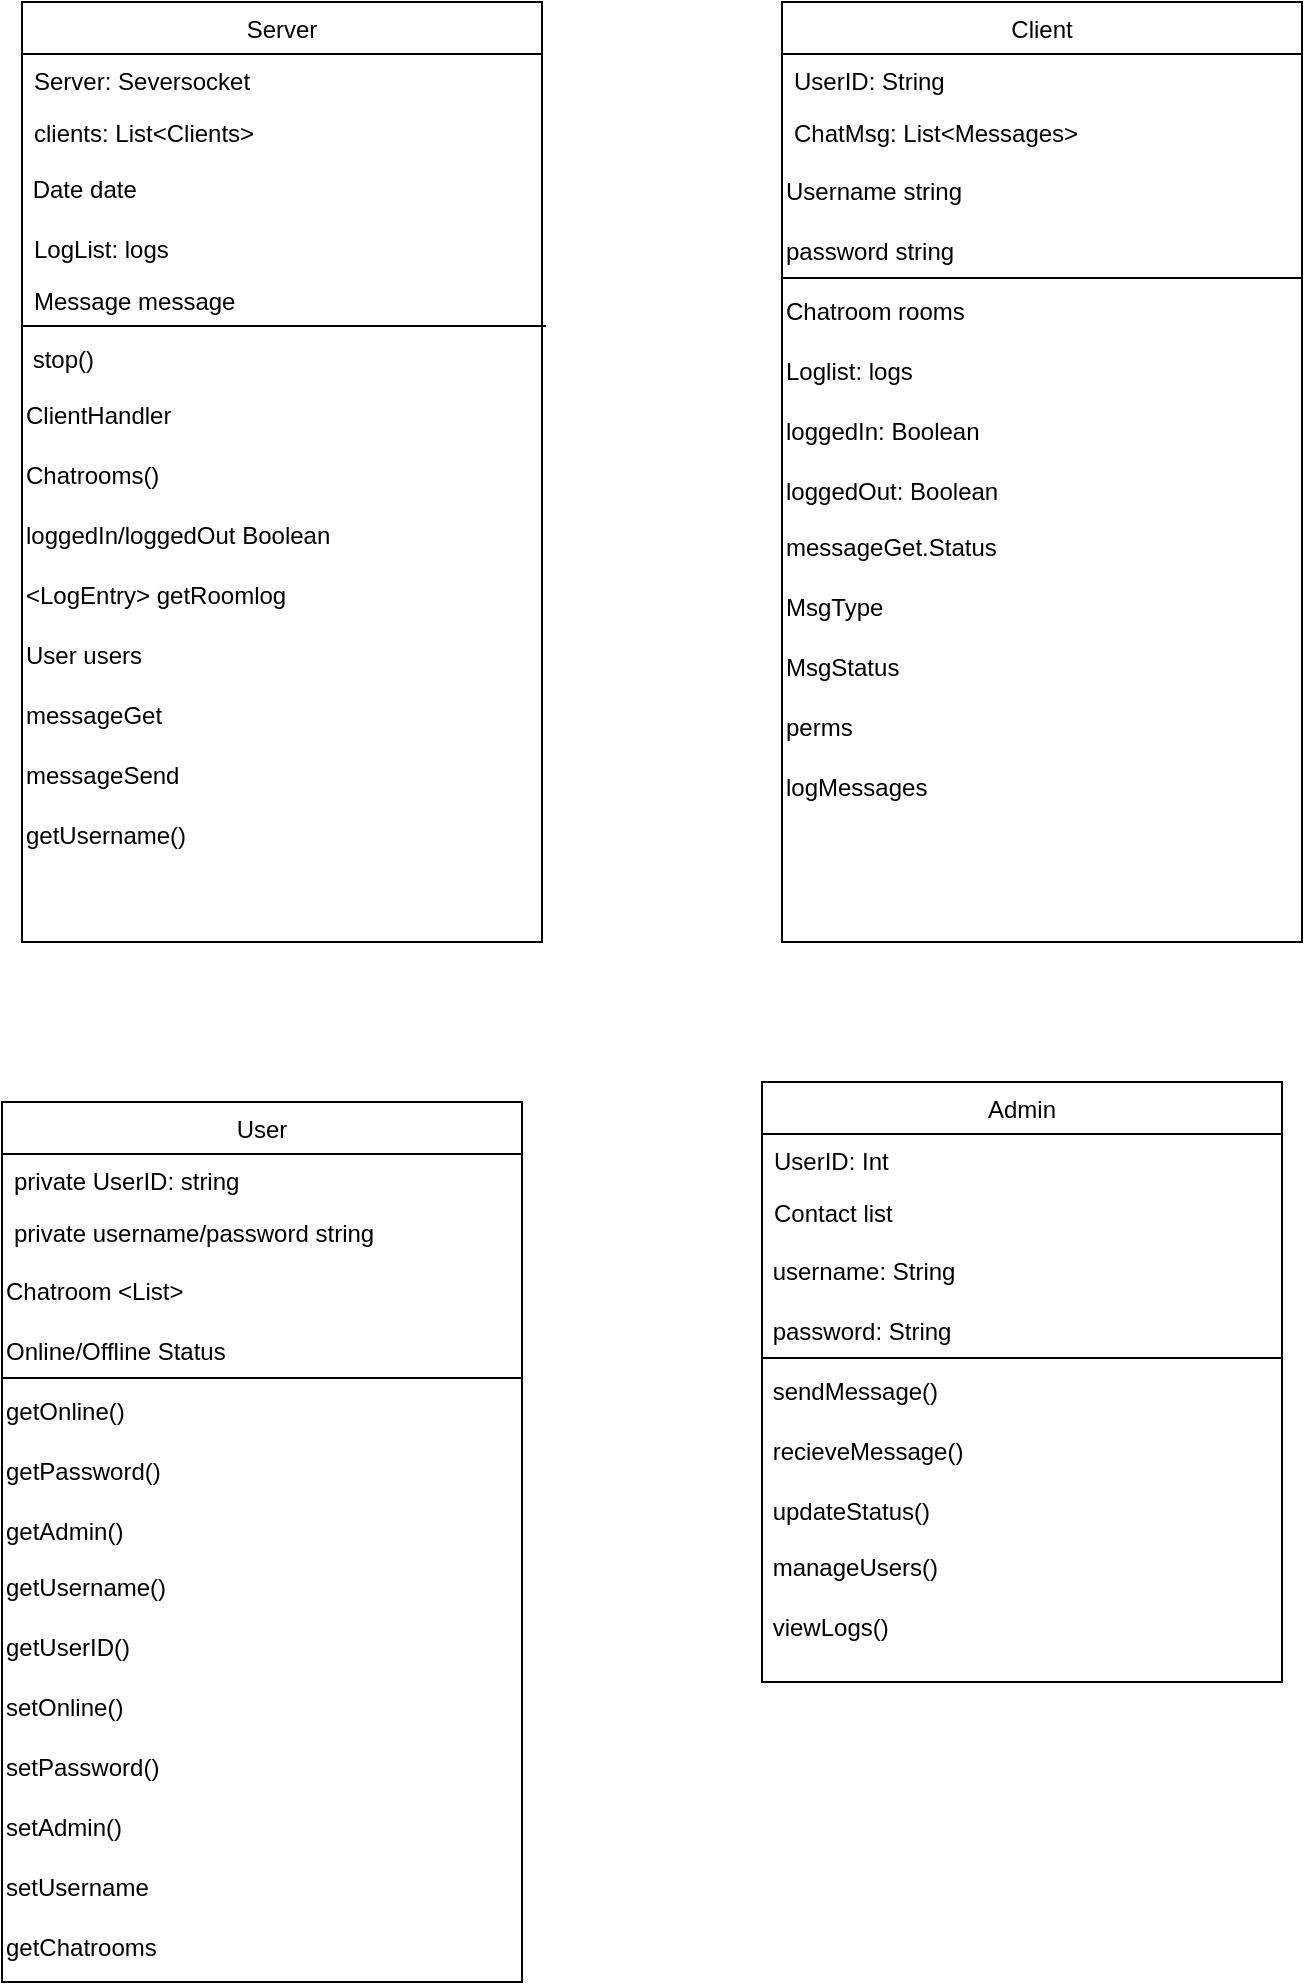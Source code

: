 <mxfile version="24.3.1" type="github" pages="2">
  <diagram name="Page-1" id="eI5MJ9ph18L939sqV30D">
    <mxGraphModel dx="1290" dy="569" grid="1" gridSize="10" guides="1" tooltips="1" connect="1" arrows="1" fold="1" page="1" pageScale="1" pageWidth="827" pageHeight="1169" math="0" shadow="0">
      <root>
        <mxCell id="WIyWlLk6GJQsqaUBKTNV-0" />
        <mxCell id="WIyWlLk6GJQsqaUBKTNV-1" parent="WIyWlLk6GJQsqaUBKTNV-0" />
        <mxCell id="5IkHLqueFjQLgWotuJ4o-40" value="Client" style="swimlane;fontStyle=0;align=center;verticalAlign=top;childLayout=stackLayout;horizontal=1;startSize=26;horizontalStack=0;resizeParent=1;resizeLast=0;collapsible=1;marginBottom=0;rounded=0;shadow=0;strokeWidth=1;" parent="WIyWlLk6GJQsqaUBKTNV-1" vertex="1">
          <mxGeometry x="490" y="20" width="260" height="470" as="geometry">
            <mxRectangle x="480" y="190" width="160" height="26" as="alternateBounds" />
          </mxGeometry>
        </mxCell>
        <mxCell id="5IkHLqueFjQLgWotuJ4o-41" value="UserID: String" style="text;align=left;verticalAlign=top;spacingLeft=4;spacingRight=4;overflow=hidden;rotatable=0;points=[[0,0.5],[1,0.5]];portConstraint=eastwest;" parent="5IkHLqueFjQLgWotuJ4o-40" vertex="1">
          <mxGeometry y="26" width="260" height="26" as="geometry" />
        </mxCell>
        <mxCell id="5IkHLqueFjQLgWotuJ4o-42" value="ChatMsg: List&lt;Messages&gt; " style="text;align=left;verticalAlign=top;spacingLeft=4;spacingRight=4;overflow=hidden;rotatable=0;points=[[0,0.5],[1,0.5]];portConstraint=eastwest;rounded=0;shadow=0;html=0;" parent="5IkHLqueFjQLgWotuJ4o-40" vertex="1">
          <mxGeometry y="52" width="260" height="26" as="geometry" />
        </mxCell>
        <mxCell id="JRU_-GttZzj6qFbwlXtj-8" value="" style="endArrow=none;html=1;rounded=0;fontSize=12;startSize=8;endSize=8;entryX=1;entryY=0;entryDx=0;entryDy=0;" parent="5IkHLqueFjQLgWotuJ4o-40" target="JRU_-GttZzj6qFbwlXtj-0" edge="1">
          <mxGeometry width="50" height="50" relative="1" as="geometry">
            <mxPoint y="138" as="sourcePoint" />
            <mxPoint x="50" y="88" as="targetPoint" />
          </mxGeometry>
        </mxCell>
        <mxCell id="JRU_-GttZzj6qFbwlXtj-5" value="&lt;span style=&quot;font-size: 12px;&quot;&gt;Username string&lt;/span&gt;" style="text;html=1;align=left;verticalAlign=middle;whiteSpace=wrap;rounded=0;fontSize=16;" parent="5IkHLqueFjQLgWotuJ4o-40" vertex="1">
          <mxGeometry y="78" width="260" height="30" as="geometry" />
        </mxCell>
        <mxCell id="JRU_-GttZzj6qFbwlXtj-6" value="&lt;span style=&quot;font-size: 12px;&quot;&gt;password string&lt;/span&gt;" style="text;html=1;align=left;verticalAlign=middle;whiteSpace=wrap;rounded=0;fontSize=16;" parent="5IkHLqueFjQLgWotuJ4o-40" vertex="1">
          <mxGeometry y="108" width="260" height="30" as="geometry" />
        </mxCell>
        <mxCell id="JRU_-GttZzj6qFbwlXtj-0" value="&lt;span style=&quot;font-size: 12px;&quot;&gt;Chatroom rooms&lt;/span&gt;" style="text;html=1;align=left;verticalAlign=middle;whiteSpace=wrap;rounded=0;fontSize=16;" parent="5IkHLqueFjQLgWotuJ4o-40" vertex="1">
          <mxGeometry y="138" width="260" height="30" as="geometry" />
        </mxCell>
        <mxCell id="JRU_-GttZzj6qFbwlXtj-1" value="&lt;span style=&quot;font-size: 12px;&quot;&gt;Loglist: logs&lt;/span&gt;" style="text;html=1;align=left;verticalAlign=middle;whiteSpace=wrap;rounded=0;fontSize=16;" parent="5IkHLqueFjQLgWotuJ4o-40" vertex="1">
          <mxGeometry y="168" width="260" height="30" as="geometry" />
        </mxCell>
        <mxCell id="JRU_-GttZzj6qFbwlXtj-2" value="&lt;span style=&quot;font-size: 12px;&quot;&gt;loggedIn: Boolean&lt;/span&gt;" style="text;html=1;align=left;verticalAlign=middle;whiteSpace=wrap;rounded=0;fontSize=16;" parent="5IkHLqueFjQLgWotuJ4o-40" vertex="1">
          <mxGeometry y="198" width="260" height="30" as="geometry" />
        </mxCell>
        <mxCell id="JRU_-GttZzj6qFbwlXtj-11" value="&lt;span style=&quot;font-size: 12px;&quot;&gt;loggedOut: Boolean&lt;/span&gt;" style="text;html=1;align=left;verticalAlign=middle;whiteSpace=wrap;rounded=0;fontSize=16;" parent="5IkHLqueFjQLgWotuJ4o-40" vertex="1">
          <mxGeometry y="228" width="260" height="30" as="geometry" />
        </mxCell>
        <mxCell id="DMiKWM2iWxdaegkydrnz-1" value="messageGet.Status" style="text;html=1;align=left;verticalAlign=middle;whiteSpace=wrap;rounded=0;" parent="5IkHLqueFjQLgWotuJ4o-40" vertex="1">
          <mxGeometry y="258" width="260" height="30" as="geometry" />
        </mxCell>
        <mxCell id="eQqPCBkNnUNlGR5oBCC0-11" value="MsgType" style="text;html=1;align=left;verticalAlign=middle;whiteSpace=wrap;rounded=0;" parent="5IkHLqueFjQLgWotuJ4o-40" vertex="1">
          <mxGeometry y="288" width="260" height="30" as="geometry" />
        </mxCell>
        <mxCell id="eQqPCBkNnUNlGR5oBCC0-12" value="MsgStatus" style="text;html=1;align=left;verticalAlign=middle;whiteSpace=wrap;rounded=0;" parent="5IkHLqueFjQLgWotuJ4o-40" vertex="1">
          <mxGeometry y="318" width="260" height="30" as="geometry" />
        </mxCell>
        <mxCell id="eQqPCBkNnUNlGR5oBCC0-20" value="perms" style="text;html=1;align=left;verticalAlign=middle;whiteSpace=wrap;rounded=0;" parent="5IkHLqueFjQLgWotuJ4o-40" vertex="1">
          <mxGeometry y="348" width="260" height="30" as="geometry" />
        </mxCell>
        <mxCell id="eQqPCBkNnUNlGR5oBCC0-21" value="logMessages" style="text;html=1;align=left;verticalAlign=middle;whiteSpace=wrap;rounded=0;" parent="5IkHLqueFjQLgWotuJ4o-40" vertex="1">
          <mxGeometry y="378" width="260" height="30" as="geometry" />
        </mxCell>
        <mxCell id="GjMMJycVT3JO480gQ9QB-1" value="Server" style="swimlane;fontStyle=0;align=center;verticalAlign=top;childLayout=stackLayout;horizontal=1;startSize=26;horizontalStack=0;resizeParent=1;resizeLast=0;collapsible=1;marginBottom=0;rounded=0;shadow=0;strokeWidth=1;" parent="WIyWlLk6GJQsqaUBKTNV-1" vertex="1">
          <mxGeometry x="110" y="20" width="260" height="470" as="geometry">
            <mxRectangle x="550" y="140" width="160" height="26" as="alternateBounds" />
          </mxGeometry>
        </mxCell>
        <mxCell id="GjMMJycVT3JO480gQ9QB-2" value="Server: Seversocket" style="text;align=left;verticalAlign=top;spacingLeft=4;spacingRight=4;overflow=hidden;rotatable=0;points=[[0,0.5],[1,0.5]];portConstraint=eastwest;" parent="GjMMJycVT3JO480gQ9QB-1" vertex="1">
          <mxGeometry y="26" width="260" height="26" as="geometry" />
        </mxCell>
        <mxCell id="GjMMJycVT3JO480gQ9QB-3" value="clients: List&lt;Clients&gt;" style="text;align=left;verticalAlign=top;spacingLeft=4;spacingRight=4;overflow=hidden;rotatable=0;points=[[0,0.5],[1,0.5]];portConstraint=eastwest;rounded=0;shadow=0;html=0;" parent="GjMMJycVT3JO480gQ9QB-1" vertex="1">
          <mxGeometry y="52" width="260" height="26" as="geometry" />
        </mxCell>
        <mxCell id="naDoFR6z8gRt482fdG2E-1" value="&amp;nbsp;Date date" style="text;html=1;align=left;verticalAlign=middle;whiteSpace=wrap;rounded=0;" parent="GjMMJycVT3JO480gQ9QB-1" vertex="1">
          <mxGeometry y="78" width="260" height="32" as="geometry" />
        </mxCell>
        <mxCell id="GjMMJycVT3JO480gQ9QB-4" value="LogList: logs" style="text;align=left;verticalAlign=top;spacingLeft=4;spacingRight=4;overflow=hidden;rotatable=0;points=[[0,0.5],[1,0.5]];portConstraint=eastwest;rounded=0;shadow=0;html=0;" parent="GjMMJycVT3JO480gQ9QB-1" vertex="1">
          <mxGeometry y="110" width="260" height="26" as="geometry" />
        </mxCell>
        <mxCell id="JRU_-GttZzj6qFbwlXtj-9" value="" style="endArrow=none;html=1;rounded=0;fontSize=12;startSize=8;endSize=8;entryX=1.008;entryY=1;entryDx=0;entryDy=0;entryPerimeter=0;exitX=0;exitY=0;exitDx=0;exitDy=0;" parent="GjMMJycVT3JO480gQ9QB-1" target="GjMMJycVT3JO480gQ9QB-5" edge="1">
          <mxGeometry width="50" height="50" relative="1" as="geometry">
            <mxPoint x="6.821e-13" y="162" as="sourcePoint" />
            <mxPoint x="50" y="78" as="targetPoint" />
          </mxGeometry>
        </mxCell>
        <mxCell id="GjMMJycVT3JO480gQ9QB-5" value="Message message&#xa;&#xa;" style="text;align=left;verticalAlign=top;spacingLeft=4;spacingRight=4;overflow=hidden;rotatable=0;points=[[0,0.5],[1,0.5]];portConstraint=eastwest;rounded=0;shadow=0;html=0;" parent="GjMMJycVT3JO480gQ9QB-1" vertex="1">
          <mxGeometry y="136" width="260" height="26" as="geometry" />
        </mxCell>
        <mxCell id="JRU_-GttZzj6qFbwlXtj-4" value="&lt;font style=&quot;font-size: 12px;&quot;&gt;&amp;nbsp;stop()&lt;/font&gt;" style="text;html=1;align=left;verticalAlign=middle;whiteSpace=wrap;rounded=0;fontSize=16;" parent="GjMMJycVT3JO480gQ9QB-1" vertex="1">
          <mxGeometry y="162" width="260" height="30" as="geometry" />
        </mxCell>
        <mxCell id="eQqPCBkNnUNlGR5oBCC0-1" value="ClientHandler" style="text;html=1;align=left;verticalAlign=middle;whiteSpace=wrap;rounded=0;" parent="GjMMJycVT3JO480gQ9QB-1" vertex="1">
          <mxGeometry y="192" width="260" height="30" as="geometry" />
        </mxCell>
        <mxCell id="eQqPCBkNnUNlGR5oBCC0-2" value="Chatrooms()" style="text;html=1;align=left;verticalAlign=middle;whiteSpace=wrap;rounded=0;" parent="GjMMJycVT3JO480gQ9QB-1" vertex="1">
          <mxGeometry y="222" width="260" height="30" as="geometry" />
        </mxCell>
        <mxCell id="eQqPCBkNnUNlGR5oBCC0-3" value="loggedIn/loggedOut Boolean" style="text;html=1;align=left;verticalAlign=middle;whiteSpace=wrap;rounded=0;" parent="GjMMJycVT3JO480gQ9QB-1" vertex="1">
          <mxGeometry y="252" width="260" height="30" as="geometry" />
        </mxCell>
        <mxCell id="eQqPCBkNnUNlGR5oBCC0-5" value="&amp;lt;LogEntry&amp;gt; getRoomlog" style="text;html=1;align=left;verticalAlign=middle;whiteSpace=wrap;rounded=0;" parent="GjMMJycVT3JO480gQ9QB-1" vertex="1">
          <mxGeometry y="282" width="260" height="30" as="geometry" />
        </mxCell>
        <mxCell id="eQqPCBkNnUNlGR5oBCC0-6" value="User users" style="text;html=1;align=left;verticalAlign=middle;whiteSpace=wrap;rounded=0;" parent="GjMMJycVT3JO480gQ9QB-1" vertex="1">
          <mxGeometry y="312" width="260" height="30" as="geometry" />
        </mxCell>
        <mxCell id="eQqPCBkNnUNlGR5oBCC0-7" value="messageGet" style="text;html=1;align=left;verticalAlign=middle;whiteSpace=wrap;rounded=0;" parent="GjMMJycVT3JO480gQ9QB-1" vertex="1">
          <mxGeometry y="342" width="260" height="30" as="geometry" />
        </mxCell>
        <mxCell id="eQqPCBkNnUNlGR5oBCC0-8" value="messageSend" style="text;html=1;align=left;verticalAlign=middle;whiteSpace=wrap;rounded=0;" parent="GjMMJycVT3JO480gQ9QB-1" vertex="1">
          <mxGeometry y="372" width="260" height="30" as="geometry" />
        </mxCell>
        <mxCell id="eQqPCBkNnUNlGR5oBCC0-9" value="getUsername()" style="text;html=1;align=left;verticalAlign=middle;whiteSpace=wrap;rounded=0;" parent="GjMMJycVT3JO480gQ9QB-1" vertex="1">
          <mxGeometry y="402" width="260" height="30" as="geometry" />
        </mxCell>
        <mxCell id="9mmmaThWbL408jvLuibE-9" value="Admin" style="swimlane;fontStyle=0;align=center;verticalAlign=top;childLayout=stackLayout;horizontal=1;startSize=26;horizontalStack=0;resizeParent=1;resizeLast=0;collapsible=1;marginBottom=0;rounded=0;shadow=0;strokeWidth=1;" parent="WIyWlLk6GJQsqaUBKTNV-1" vertex="1">
          <mxGeometry x="480" y="560" width="260" height="300" as="geometry">
            <mxRectangle x="550" y="140" width="160" height="26" as="alternateBounds" />
          </mxGeometry>
        </mxCell>
        <mxCell id="9mmmaThWbL408jvLuibE-10" value="UserID: Int" style="text;align=left;verticalAlign=top;spacingLeft=4;spacingRight=4;overflow=hidden;rotatable=0;points=[[0,0.5],[1,0.5]];portConstraint=eastwest;" parent="9mmmaThWbL408jvLuibE-9" vertex="1">
          <mxGeometry y="26" width="260" height="26" as="geometry" />
        </mxCell>
        <mxCell id="9mmmaThWbL408jvLuibE-11" value="Contact list" style="text;align=left;verticalAlign=top;spacingLeft=4;spacingRight=4;overflow=hidden;rotatable=0;points=[[0,0.5],[1,0.5]];portConstraint=eastwest;rounded=0;shadow=0;html=0;" parent="9mmmaThWbL408jvLuibE-9" vertex="1">
          <mxGeometry y="52" width="260" height="26" as="geometry" />
        </mxCell>
        <mxCell id="9mmmaThWbL408jvLuibE-12" value="&lt;font style=&quot;font-size: 12px;&quot;&gt;&amp;nbsp;username: String&lt;/font&gt;" style="text;html=1;align=left;verticalAlign=middle;whiteSpace=wrap;rounded=0;fontSize=16;" parent="9mmmaThWbL408jvLuibE-9" vertex="1">
          <mxGeometry y="78" width="260" height="30" as="geometry" />
        </mxCell>
        <mxCell id="9mmmaThWbL408jvLuibE-13" value="" style="endArrow=none;html=1;rounded=0;fontSize=12;startSize=8;endSize=8;entryX=1;entryY=0;entryDx=0;entryDy=0;" parent="9mmmaThWbL408jvLuibE-9" target="9mmmaThWbL408jvLuibE-15" edge="1">
          <mxGeometry width="50" height="50" relative="1" as="geometry">
            <mxPoint y="138" as="sourcePoint" />
            <mxPoint x="50" y="88" as="targetPoint" />
          </mxGeometry>
        </mxCell>
        <mxCell id="9mmmaThWbL408jvLuibE-14" value="&lt;font style=&quot;font-size: 12px;&quot;&gt;&amp;nbsp;password: String&lt;/font&gt;" style="text;html=1;align=left;verticalAlign=middle;whiteSpace=wrap;rounded=0;fontSize=16;" parent="9mmmaThWbL408jvLuibE-9" vertex="1">
          <mxGeometry y="108" width="260" height="30" as="geometry" />
        </mxCell>
        <mxCell id="9mmmaThWbL408jvLuibE-15" value="&lt;font style=&quot;font-size: 12px;&quot;&gt;&amp;nbsp;sendMessage()&lt;/font&gt;" style="text;html=1;align=left;verticalAlign=middle;whiteSpace=wrap;rounded=0;fontSize=16;" parent="9mmmaThWbL408jvLuibE-9" vertex="1">
          <mxGeometry y="138" width="260" height="30" as="geometry" />
        </mxCell>
        <mxCell id="9mmmaThWbL408jvLuibE-16" value="&lt;font style=&quot;font-size: 12px;&quot;&gt;&amp;nbsp;recieveMessage()&lt;/font&gt;" style="text;html=1;align=left;verticalAlign=middle;whiteSpace=wrap;rounded=0;fontSize=16;" parent="9mmmaThWbL408jvLuibE-9" vertex="1">
          <mxGeometry y="168" width="260" height="30" as="geometry" />
        </mxCell>
        <mxCell id="9mmmaThWbL408jvLuibE-17" value="&lt;font style=&quot;font-size: 12px;&quot;&gt;&amp;nbsp;updateStatus()&lt;/font&gt;" style="text;html=1;align=left;verticalAlign=middle;whiteSpace=wrap;rounded=0;fontSize=16;" parent="9mmmaThWbL408jvLuibE-9" vertex="1">
          <mxGeometry y="198" width="260" height="30" as="geometry" />
        </mxCell>
        <mxCell id="9mmmaThWbL408jvLuibE-18" value="&amp;nbsp;manageUsers()" style="text;html=1;align=left;verticalAlign=middle;whiteSpace=wrap;rounded=0;" parent="9mmmaThWbL408jvLuibE-9" vertex="1">
          <mxGeometry y="228" width="260" height="30" as="geometry" />
        </mxCell>
        <mxCell id="9mmmaThWbL408jvLuibE-19" value="&amp;nbsp;viewLogs()" style="text;html=1;align=left;verticalAlign=middle;whiteSpace=wrap;rounded=0;" parent="9mmmaThWbL408jvLuibE-9" vertex="1">
          <mxGeometry y="258" width="260" height="30" as="geometry" />
        </mxCell>
        <mxCell id="9mmmaThWbL408jvLuibE-0" value="User" style="swimlane;fontStyle=0;align=center;verticalAlign=top;childLayout=stackLayout;horizontal=1;startSize=26;horizontalStack=0;resizeParent=1;resizeLast=0;collapsible=1;marginBottom=0;rounded=0;shadow=0;strokeWidth=1;" parent="WIyWlLk6GJQsqaUBKTNV-1" vertex="1">
          <mxGeometry x="100" y="570" width="260" height="440" as="geometry">
            <mxRectangle x="550" y="140" width="160" height="26" as="alternateBounds" />
          </mxGeometry>
        </mxCell>
        <mxCell id="9mmmaThWbL408jvLuibE-1" value="private UserID: string" style="text;align=left;verticalAlign=top;spacingLeft=4;spacingRight=4;overflow=hidden;rotatable=0;points=[[0,0.5],[1,0.5]];portConstraint=eastwest;" parent="9mmmaThWbL408jvLuibE-0" vertex="1">
          <mxGeometry y="26" width="260" height="26" as="geometry" />
        </mxCell>
        <mxCell id="9mmmaThWbL408jvLuibE-2" value="private username/password string" style="text;align=left;verticalAlign=top;spacingLeft=4;spacingRight=4;overflow=hidden;rotatable=0;points=[[0,0.5],[1,0.5]];portConstraint=eastwest;rounded=0;shadow=0;html=0;" parent="9mmmaThWbL408jvLuibE-0" vertex="1">
          <mxGeometry y="52" width="260" height="26" as="geometry" />
        </mxCell>
        <mxCell id="9mmmaThWbL408jvLuibE-3" value="&lt;span style=&quot;font-size: 12px;&quot;&gt;Chatroom &amp;lt;List&amp;gt;&lt;/span&gt;" style="text;html=1;align=left;verticalAlign=middle;whiteSpace=wrap;rounded=0;fontSize=16;" parent="9mmmaThWbL408jvLuibE-0" vertex="1">
          <mxGeometry y="78" width="260" height="30" as="geometry" />
        </mxCell>
        <mxCell id="9mmmaThWbL408jvLuibE-4" value="" style="endArrow=none;html=1;rounded=0;fontSize=12;startSize=8;endSize=8;entryX=1;entryY=0;entryDx=0;entryDy=0;" parent="9mmmaThWbL408jvLuibE-0" target="9mmmaThWbL408jvLuibE-6" edge="1">
          <mxGeometry width="50" height="50" relative="1" as="geometry">
            <mxPoint y="138" as="sourcePoint" />
            <mxPoint x="50" y="88" as="targetPoint" />
          </mxGeometry>
        </mxCell>
        <mxCell id="9mmmaThWbL408jvLuibE-5" value="&lt;span style=&quot;font-size: 12px;&quot;&gt;Online/Offline Status&lt;/span&gt;" style="text;html=1;align=left;verticalAlign=middle;whiteSpace=wrap;rounded=0;fontSize=16;" parent="9mmmaThWbL408jvLuibE-0" vertex="1">
          <mxGeometry y="108" width="260" height="30" as="geometry" />
        </mxCell>
        <mxCell id="9mmmaThWbL408jvLuibE-6" value="&lt;span style=&quot;font-size: 12px;&quot;&gt;getOnline()&lt;/span&gt;" style="text;html=1;align=left;verticalAlign=middle;whiteSpace=wrap;rounded=0;fontSize=16;" parent="9mmmaThWbL408jvLuibE-0" vertex="1">
          <mxGeometry y="138" width="260" height="30" as="geometry" />
        </mxCell>
        <mxCell id="9mmmaThWbL408jvLuibE-7" value="&lt;span style=&quot;font-size: 12px;&quot;&gt;getPassword()&lt;/span&gt;" style="text;html=1;align=left;verticalAlign=middle;whiteSpace=wrap;rounded=0;fontSize=16;" parent="9mmmaThWbL408jvLuibE-0" vertex="1">
          <mxGeometry y="168" width="260" height="30" as="geometry" />
        </mxCell>
        <mxCell id="9mmmaThWbL408jvLuibE-8" value="&lt;span style=&quot;font-size: 12px;&quot;&gt;getAdmin()&lt;/span&gt;" style="text;html=1;align=left;verticalAlign=middle;whiteSpace=wrap;rounded=0;fontSize=16;" parent="9mmmaThWbL408jvLuibE-0" vertex="1">
          <mxGeometry y="198" width="260" height="30" as="geometry" />
        </mxCell>
        <mxCell id="eQqPCBkNnUNlGR5oBCC0-13" value="getUsername()" style="text;html=1;align=left;verticalAlign=middle;whiteSpace=wrap;rounded=0;" parent="9mmmaThWbL408jvLuibE-0" vertex="1">
          <mxGeometry y="228" width="260" height="30" as="geometry" />
        </mxCell>
        <mxCell id="eQqPCBkNnUNlGR5oBCC0-14" value="getUserID()" style="text;html=1;align=left;verticalAlign=middle;whiteSpace=wrap;rounded=0;" parent="9mmmaThWbL408jvLuibE-0" vertex="1">
          <mxGeometry y="258" width="260" height="30" as="geometry" />
        </mxCell>
        <mxCell id="eQqPCBkNnUNlGR5oBCC0-15" value="&lt;span style=&quot;&quot;&gt;setOnline()&lt;/span&gt;" style="text;html=1;align=left;verticalAlign=middle;whiteSpace=wrap;rounded=0;" parent="9mmmaThWbL408jvLuibE-0" vertex="1">
          <mxGeometry y="288" width="260" height="30" as="geometry" />
        </mxCell>
        <mxCell id="eQqPCBkNnUNlGR5oBCC0-16" value="setPassword()" style="text;html=1;align=left;verticalAlign=middle;whiteSpace=wrap;rounded=0;" parent="9mmmaThWbL408jvLuibE-0" vertex="1">
          <mxGeometry y="318" width="260" height="30" as="geometry" />
        </mxCell>
        <mxCell id="eQqPCBkNnUNlGR5oBCC0-17" value="setAdmin()" style="text;html=1;align=left;verticalAlign=middle;whiteSpace=wrap;rounded=0;" parent="9mmmaThWbL408jvLuibE-0" vertex="1">
          <mxGeometry y="348" width="260" height="30" as="geometry" />
        </mxCell>
        <mxCell id="eQqPCBkNnUNlGR5oBCC0-18" value="setUsername" style="text;html=1;align=left;verticalAlign=middle;whiteSpace=wrap;rounded=0;" parent="9mmmaThWbL408jvLuibE-0" vertex="1">
          <mxGeometry y="378" width="260" height="30" as="geometry" />
        </mxCell>
        <mxCell id="eQqPCBkNnUNlGR5oBCC0-19" value="getChatrooms" style="text;html=1;align=left;verticalAlign=middle;whiteSpace=wrap;rounded=0;" parent="9mmmaThWbL408jvLuibE-0" vertex="1">
          <mxGeometry y="408" width="260" height="30" as="geometry" />
        </mxCell>
      </root>
    </mxGraphModel>
  </diagram>
  <diagram id="f_Qy5Q2W4Xnj5wpOl3_H" name="Page-3">
    <mxGraphModel dx="1290" dy="569" grid="1" gridSize="10" guides="1" tooltips="1" connect="1" arrows="1" fold="1" page="1" pageScale="1" pageWidth="1654" pageHeight="1169" math="0" shadow="0">
      <root>
        <mxCell id="0" />
        <mxCell id="1" parent="0" />
        <mxCell id="HUu-bKfJvv8z3M91gBCA-110" value="" style="html=1;whiteSpace=wrap;" parent="1" vertex="1">
          <mxGeometry x="870" y="138" width="680" height="470" as="geometry" />
        </mxCell>
        <mxCell id="HUu-bKfJvv8z3M91gBCA-109" value="" style="html=1;whiteSpace=wrap;" parent="1" vertex="1">
          <mxGeometry x="220" y="200" width="550" height="360" as="geometry" />
        </mxCell>
        <mxCell id="HUu-bKfJvv8z3M91gBCA-2" value="GUI" style="swimlane;fontStyle=1;align=center;verticalAlign=top;childLayout=stackLayout;horizontal=1;startSize=26;horizontalStack=0;resizeParent=1;resizeParentMax=0;resizeLast=0;collapsible=1;marginBottom=0;whiteSpace=wrap;html=1;" parent="1" vertex="1">
          <mxGeometry x="907" y="188" width="160" height="86" as="geometry" />
        </mxCell>
        <mxCell id="HUu-bKfJvv8z3M91gBCA-3" value="+ field: type" style="text;strokeColor=none;fillColor=none;align=left;verticalAlign=top;spacingLeft=4;spacingRight=4;overflow=hidden;rotatable=0;points=[[0,0.5],[1,0.5]];portConstraint=eastwest;whiteSpace=wrap;html=1;" parent="HUu-bKfJvv8z3M91gBCA-2" vertex="1">
          <mxGeometry y="26" width="160" height="26" as="geometry" />
        </mxCell>
        <mxCell id="HUu-bKfJvv8z3M91gBCA-4" value="" style="line;strokeWidth=1;fillColor=none;align=left;verticalAlign=middle;spacingTop=-1;spacingLeft=3;spacingRight=3;rotatable=0;labelPosition=right;points=[];portConstraint=eastwest;strokeColor=inherit;" parent="HUu-bKfJvv8z3M91gBCA-2" vertex="1">
          <mxGeometry y="52" width="160" height="8" as="geometry" />
        </mxCell>
        <mxCell id="HUu-bKfJvv8z3M91gBCA-5" value="+ method(type): type" style="text;strokeColor=none;fillColor=none;align=left;verticalAlign=top;spacingLeft=4;spacingRight=4;overflow=hidden;rotatable=0;points=[[0,0.5],[1,0.5]];portConstraint=eastwest;whiteSpace=wrap;html=1;" parent="HUu-bKfJvv8z3M91gBCA-2" vertex="1">
          <mxGeometry y="60" width="160" height="26" as="geometry" />
        </mxCell>
        <mxCell id="HUu-bKfJvv8z3M91gBCA-6" value="Model" style="swimlane;fontStyle=1;align=center;verticalAlign=top;childLayout=stackLayout;horizontal=1;startSize=26;horizontalStack=0;resizeParent=1;resizeParentMax=0;resizeLast=0;collapsible=1;marginBottom=0;whiteSpace=wrap;html=1;" parent="1" vertex="1">
          <mxGeometry x="1367" y="188" width="160" height="86" as="geometry" />
        </mxCell>
        <mxCell id="HUu-bKfJvv8z3M91gBCA-7" value="+ field: type" style="text;strokeColor=none;fillColor=none;align=left;verticalAlign=top;spacingLeft=4;spacingRight=4;overflow=hidden;rotatable=0;points=[[0,0.5],[1,0.5]];portConstraint=eastwest;whiteSpace=wrap;html=1;" parent="HUu-bKfJvv8z3M91gBCA-6" vertex="1">
          <mxGeometry y="26" width="160" height="26" as="geometry" />
        </mxCell>
        <mxCell id="HUu-bKfJvv8z3M91gBCA-8" value="" style="line;strokeWidth=1;fillColor=none;align=left;verticalAlign=middle;spacingTop=-1;spacingLeft=3;spacingRight=3;rotatable=0;labelPosition=right;points=[];portConstraint=eastwest;strokeColor=inherit;" parent="HUu-bKfJvv8z3M91gBCA-6" vertex="1">
          <mxGeometry y="52" width="160" height="8" as="geometry" />
        </mxCell>
        <mxCell id="HUu-bKfJvv8z3M91gBCA-9" value="+ method(type): type" style="text;strokeColor=none;fillColor=none;align=left;verticalAlign=top;spacingLeft=4;spacingRight=4;overflow=hidden;rotatable=0;points=[[0,0.5],[1,0.5]];portConstraint=eastwest;whiteSpace=wrap;html=1;" parent="HUu-bKfJvv8z3M91gBCA-6" vertex="1">
          <mxGeometry y="60" width="160" height="26" as="geometry" />
        </mxCell>
        <mxCell id="HUu-bKfJvv8z3M91gBCA-10" value="Controller" style="swimlane;fontStyle=1;align=center;verticalAlign=top;childLayout=stackLayout;horizontal=1;startSize=26;horizontalStack=0;resizeParent=1;resizeParentMax=0;resizeLast=0;collapsible=1;marginBottom=0;whiteSpace=wrap;html=1;" parent="1" vertex="1">
          <mxGeometry x="1117" y="308" width="160" height="86" as="geometry" />
        </mxCell>
        <mxCell id="HUu-bKfJvv8z3M91gBCA-11" value="+ field: type" style="text;strokeColor=none;fillColor=none;align=left;verticalAlign=top;spacingLeft=4;spacingRight=4;overflow=hidden;rotatable=0;points=[[0,0.5],[1,0.5]];portConstraint=eastwest;whiteSpace=wrap;html=1;" parent="HUu-bKfJvv8z3M91gBCA-10" vertex="1">
          <mxGeometry y="26" width="160" height="26" as="geometry" />
        </mxCell>
        <mxCell id="HUu-bKfJvv8z3M91gBCA-12" value="" style="line;strokeWidth=1;fillColor=none;align=left;verticalAlign=middle;spacingTop=-1;spacingLeft=3;spacingRight=3;rotatable=0;labelPosition=right;points=[];portConstraint=eastwest;strokeColor=inherit;" parent="HUu-bKfJvv8z3M91gBCA-10" vertex="1">
          <mxGeometry y="52" width="160" height="8" as="geometry" />
        </mxCell>
        <mxCell id="HUu-bKfJvv8z3M91gBCA-13" value="+ method(type): type" style="text;strokeColor=none;fillColor=none;align=left;verticalAlign=top;spacingLeft=4;spacingRight=4;overflow=hidden;rotatable=0;points=[[0,0.5],[1,0.5]];portConstraint=eastwest;whiteSpace=wrap;html=1;" parent="HUu-bKfJvv8z3M91gBCA-10" vertex="1">
          <mxGeometry y="60" width="160" height="26" as="geometry" />
        </mxCell>
        <mxCell id="HUu-bKfJvv8z3M91gBCA-62" value="" style="endArrow=none;html=1;rounded=0;exitX=0.5;exitY=0;exitDx=0;exitDy=0;entryX=0.5;entryY=1.038;entryDx=0;entryDy=0;entryPerimeter=0;" parent="1" source="HUu-bKfJvv8z3M91gBCA-10" edge="1">
          <mxGeometry relative="1" as="geometry">
            <mxPoint x="1446.5" y="327" as="sourcePoint" />
            <mxPoint x="1446.5" y="274" as="targetPoint" />
          </mxGeometry>
        </mxCell>
        <mxCell id="HUu-bKfJvv8z3M91gBCA-63" value="1" style="edgeLabel;resizable=0;html=1;align=left;verticalAlign=bottom;" parent="HUu-bKfJvv8z3M91gBCA-62" connectable="0" vertex="1">
          <mxGeometry x="-1" relative="1" as="geometry">
            <mxPoint x="40" y="-10" as="offset" />
          </mxGeometry>
        </mxCell>
        <mxCell id="HUu-bKfJvv8z3M91gBCA-64" value="1" style="edgeLabel;resizable=0;html=1;align=right;verticalAlign=bottom;" parent="HUu-bKfJvv8z3M91gBCA-62" connectable="0" vertex="1">
          <mxGeometry x="1" relative="1" as="geometry">
            <mxPoint x="-10" y="23" as="offset" />
          </mxGeometry>
        </mxCell>
        <mxCell id="HUu-bKfJvv8z3M91gBCA-65" value="" style="endArrow=none;html=1;rounded=0;entryX=0.444;entryY=1.038;entryDx=0;entryDy=0;entryPerimeter=0;exitX=0.5;exitY=0;exitDx=0;exitDy=0;" parent="1" source="HUu-bKfJvv8z3M91gBCA-10" target="HUu-bKfJvv8z3M91gBCA-5" edge="1">
          <mxGeometry relative="1" as="geometry">
            <mxPoint x="1152.44" y="288" as="sourcePoint" />
            <mxPoint x="937" y="288.498" as="targetPoint" />
          </mxGeometry>
        </mxCell>
        <mxCell id="HUu-bKfJvv8z3M91gBCA-66" value="1" style="edgeLabel;resizable=0;html=1;align=left;verticalAlign=bottom;" parent="HUu-bKfJvv8z3M91gBCA-65" connectable="0" vertex="1">
          <mxGeometry x="-1" relative="1" as="geometry">
            <mxPoint x="-70" y="-10" as="offset" />
          </mxGeometry>
        </mxCell>
        <mxCell id="HUu-bKfJvv8z3M91gBCA-67" value="1" style="edgeLabel;resizable=0;html=1;align=right;verticalAlign=bottom;" parent="HUu-bKfJvv8z3M91gBCA-65" connectable="0" vertex="1">
          <mxGeometry x="1" relative="1" as="geometry">
            <mxPoint x="9" y="21" as="offset" />
          </mxGeometry>
        </mxCell>
        <mxCell id="HUu-bKfJvv8z3M91gBCA-68" value="Server" style="html=1;whiteSpace=wrap;" parent="1" vertex="1">
          <mxGeometry x="10" y="348" width="110" height="50" as="geometry" />
        </mxCell>
        <mxCell id="HUu-bKfJvv8z3M91gBCA-72" value="Client Application" style="text;align=center;fontStyle=1;verticalAlign=middle;spacingLeft=3;spacingRight=3;strokeColor=none;rotatable=0;points=[[0,0.5],[1,0.5]];portConstraint=eastwest;html=1;" parent="1" vertex="1">
          <mxGeometry x="1167" y="148" width="80" height="26" as="geometry" />
        </mxCell>
        <mxCell id="HUu-bKfJvv8z3M91gBCA-81" value="&lt;p style=&quot;margin:0px;margin-top:4px;text-align:center;&quot;&gt;&lt;br&gt;&lt;b&gt;Message&lt;/b&gt;&lt;/p&gt;" style="verticalAlign=top;align=left;overflow=fill;html=1;whiteSpace=wrap;" parent="1" vertex="1">
          <mxGeometry x="420" y="340" width="140" height="60" as="geometry" />
        </mxCell>
        <mxCell id="HUu-bKfJvv8z3M91gBCA-102" style="rounded=0;orthogonalLoop=1;jettySize=auto;html=1;exitX=0.5;exitY=0;exitDx=0;exitDy=0;entryX=0.5;entryY=1;entryDx=0;entryDy=0;" parent="1" source="HUu-bKfJvv8z3M91gBCA-82" target="HUu-bKfJvv8z3M91gBCA-99" edge="1">
          <mxGeometry relative="1" as="geometry" />
        </mxCell>
        <mxCell id="HUu-bKfJvv8z3M91gBCA-82" value="&lt;p style=&quot;margin:0px;margin-top:4px;text-align:center;&quot;&gt;&lt;br&gt;&lt;b&gt;Normal User&lt;/b&gt;&lt;/p&gt;" style="verticalAlign=top;align=left;overflow=fill;html=1;whiteSpace=wrap;" parent="1" vertex="1">
          <mxGeometry x="1002" y="538" width="140" height="60" as="geometry" />
        </mxCell>
        <mxCell id="HUu-bKfJvv8z3M91gBCA-103" style="rounded=0;orthogonalLoop=1;jettySize=auto;html=1;exitX=0.5;exitY=0;exitDx=0;exitDy=0;entryX=0.5;entryY=1;entryDx=0;entryDy=0;" parent="1" source="HUu-bKfJvv8z3M91gBCA-83" target="HUu-bKfJvv8z3M91gBCA-99" edge="1">
          <mxGeometry relative="1" as="geometry" />
        </mxCell>
        <mxCell id="HUu-bKfJvv8z3M91gBCA-83" value="&lt;p style=&quot;margin:0px;margin-top:4px;text-align:center;&quot;&gt;&lt;br&gt;&lt;b&gt;IT user&lt;/b&gt;&lt;/p&gt;" style="verticalAlign=top;align=left;overflow=fill;html=1;whiteSpace=wrap;" parent="1" vertex="1">
          <mxGeometry x="1252" y="538" width="140" height="60" as="geometry" />
        </mxCell>
        <mxCell id="HUu-bKfJvv8z3M91gBCA-84" value="&lt;p style=&quot;margin:0px;margin-top:4px;text-align:center;&quot;&gt;&lt;br&gt;&lt;b&gt;Group Chat Message&lt;/b&gt;&lt;/p&gt;" style="verticalAlign=top;align=left;overflow=fill;html=1;whiteSpace=wrap;" parent="1" vertex="1">
          <mxGeometry x="250" y="450" width="140" height="60" as="geometry" />
        </mxCell>
        <mxCell id="HUu-bKfJvv8z3M91gBCA-85" value="&lt;p style=&quot;margin:0px;margin-top:4px;text-align:center;&quot;&gt;&lt;br&gt;&lt;b&gt;Contact message&lt;/b&gt;&lt;/p&gt;" style="verticalAlign=top;align=left;overflow=fill;html=1;whiteSpace=wrap;" parent="1" vertex="1">
          <mxGeometry x="420" y="450" width="140" height="60" as="geometry" />
        </mxCell>
        <mxCell id="HUu-bKfJvv8z3M91gBCA-86" value="&lt;p style=&quot;margin:0px;margin-top:4px;text-align:center;&quot;&gt;&lt;br&gt;&lt;b&gt;Online Status Message&lt;/b&gt;&lt;/p&gt;" style="verticalAlign=top;align=left;overflow=fill;html=1;whiteSpace=wrap;" parent="1" vertex="1">
          <mxGeometry x="590" y="450" width="140" height="60" as="geometry" />
        </mxCell>
        <mxCell id="HUu-bKfJvv8z3M91gBCA-87" value="&lt;p style=&quot;margin:0px;margin-top:4px;text-align:center;&quot;&gt;&lt;b&gt;&lt;br&gt;&lt;/b&gt;&lt;/p&gt;&lt;p style=&quot;margin:0px;margin-top:4px;text-align:center;&quot;&gt;&lt;b&gt;Login/Logout&lt;/b&gt;&lt;/p&gt;" style="verticalAlign=top;align=left;overflow=fill;html=1;whiteSpace=wrap;" parent="1" vertex="1">
          <mxGeometry x="240" y="250" width="140" height="60" as="geometry" />
        </mxCell>
        <mxCell id="HUu-bKfJvv8z3M91gBCA-88" value="&lt;p style=&quot;margin:0px;margin-top:4px;text-align:center;&quot;&gt;&lt;br&gt;&lt;b&gt;Direct Message&lt;/b&gt;&lt;/p&gt;" style="verticalAlign=top;align=left;overflow=fill;html=1;whiteSpace=wrap;" parent="1" vertex="1">
          <mxGeometry x="590" y="250" width="140" height="60" as="geometry" />
        </mxCell>
        <mxCell id="HUu-bKfJvv8z3M91gBCA-89" value="Extends" style="endArrow=block;endSize=16;endFill=0;html=1;rounded=0;entryX=-0.007;entryY=0.375;entryDx=0;entryDy=0;entryPerimeter=0;exitX=0.5;exitY=1;exitDx=0;exitDy=0;" parent="1" source="HUu-bKfJvv8z3M91gBCA-87" target="HUu-bKfJvv8z3M91gBCA-81" edge="1">
          <mxGeometry width="160" relative="1" as="geometry">
            <mxPoint x="320" y="320" as="sourcePoint" />
            <mxPoint x="480" y="320" as="targetPoint" />
          </mxGeometry>
        </mxCell>
        <mxCell id="HUu-bKfJvv8z3M91gBCA-90" value="Extends" style="endArrow=block;endSize=16;endFill=0;html=1;rounded=0;exitX=0.5;exitY=1;exitDx=0;exitDy=0;" parent="1" source="HUu-bKfJvv8z3M91gBCA-88" target="HUu-bKfJvv8z3M91gBCA-81" edge="1">
          <mxGeometry width="160" relative="1" as="geometry">
            <mxPoint x="610" y="360" as="sourcePoint" />
            <mxPoint x="770" y="360" as="targetPoint" />
          </mxGeometry>
        </mxCell>
        <mxCell id="HUu-bKfJvv8z3M91gBCA-91" value="Extends" style="endArrow=block;endSize=16;endFill=0;html=1;rounded=0;exitX=0.5;exitY=0;exitDx=0;exitDy=0;entryX=0.5;entryY=1;entryDx=0;entryDy=0;" parent="1" source="HUu-bKfJvv8z3M91gBCA-84" target="HUu-bKfJvv8z3M91gBCA-81" edge="1">
          <mxGeometry width="160" relative="1" as="geometry">
            <mxPoint x="620" y="370" as="sourcePoint" />
            <mxPoint x="780" y="370" as="targetPoint" />
          </mxGeometry>
        </mxCell>
        <mxCell id="HUu-bKfJvv8z3M91gBCA-92" value="Extends" style="endArrow=block;endSize=16;endFill=0;html=1;rounded=0;exitX=0.5;exitY=0;exitDx=0;exitDy=0;entryX=0.5;entryY=1;entryDx=0;entryDy=0;" parent="1" source="HUu-bKfJvv8z3M91gBCA-85" target="HUu-bKfJvv8z3M91gBCA-81" edge="1">
          <mxGeometry width="160" relative="1" as="geometry">
            <mxPoint x="630" y="380" as="sourcePoint" />
            <mxPoint x="790" y="380" as="targetPoint" />
          </mxGeometry>
        </mxCell>
        <mxCell id="HUu-bKfJvv8z3M91gBCA-93" value="Extends" style="endArrow=block;endSize=16;endFill=0;html=1;rounded=0;exitX=0.5;exitY=0;exitDx=0;exitDy=0;entryX=0.5;entryY=1;entryDx=0;entryDy=0;" parent="1" source="HUu-bKfJvv8z3M91gBCA-86" target="HUu-bKfJvv8z3M91gBCA-81" edge="1">
          <mxGeometry width="160" relative="1" as="geometry">
            <mxPoint x="640" y="390" as="sourcePoint" />
            <mxPoint x="800" y="390" as="targetPoint" />
          </mxGeometry>
        </mxCell>
        <mxCell id="HUu-bKfJvv8z3M91gBCA-99" value="&lt;b&gt;User&lt;/b&gt;" style="html=1;whiteSpace=wrap;" parent="1" vertex="1">
          <mxGeometry x="1142" y="458" width="110" height="50" as="geometry" />
        </mxCell>
        <mxCell id="HUu-bKfJvv8z3M91gBCA-101" value="Extends" style="endArrow=block;endSize=16;endFill=0;html=1;rounded=0;entryX=1;entryY=0.5;entryDx=0;entryDy=0;exitX=0;exitY=0.5;exitDx=0;exitDy=0;" parent="1" source="HUu-bKfJvv8z3M91gBCA-83" target="HUu-bKfJvv8z3M91gBCA-82" edge="1">
          <mxGeometry width="160" relative="1" as="geometry">
            <mxPoint x="1082" y="548" as="sourcePoint" />
            <mxPoint x="1207" y="518" as="targetPoint" />
          </mxGeometry>
        </mxCell>
        <mxCell id="HUu-bKfJvv8z3M91gBCA-106" value="" style="endArrow=none;html=1;edgeStyle=orthogonalEdgeStyle;rounded=0;entryX=0.5;entryY=0.962;entryDx=0;entryDy=0;entryPerimeter=0;exitX=0.5;exitY=0;exitDx=0;exitDy=0;" parent="1" source="HUu-bKfJvv8z3M91gBCA-99" target="HUu-bKfJvv8z3M91gBCA-13" edge="1">
          <mxGeometry relative="1" as="geometry">
            <mxPoint x="1187" y="448" as="sourcePoint" />
            <mxPoint x="1347" y="448" as="targetPoint" />
          </mxGeometry>
        </mxCell>
        <mxCell id="HUu-bKfJvv8z3M91gBCA-107" value="1" style="edgeLabel;resizable=0;html=1;align=left;verticalAlign=bottom;" parent="HUu-bKfJvv8z3M91gBCA-106" connectable="0" vertex="1">
          <mxGeometry x="-1" relative="1" as="geometry">
            <mxPoint as="offset" />
          </mxGeometry>
        </mxCell>
        <mxCell id="HUu-bKfJvv8z3M91gBCA-108" value="1" style="edgeLabel;resizable=0;html=1;align=right;verticalAlign=bottom;" parent="HUu-bKfJvv8z3M91gBCA-106" connectable="0" vertex="1">
          <mxGeometry x="1" relative="1" as="geometry">
            <mxPoint y="25" as="offset" />
          </mxGeometry>
        </mxCell>
        <mxCell id="HUu-bKfJvv8z3M91gBCA-111" value="" style="endArrow=none;html=1;edgeStyle=orthogonalEdgeStyle;rounded=0;entryX=0.002;entryY=0.481;entryDx=0;entryDy=0;entryPerimeter=0;exitX=1;exitY=0.5;exitDx=0;exitDy=0;" parent="1" source="HUu-bKfJvv8z3M91gBCA-68" target="HUu-bKfJvv8z3M91gBCA-109" edge="1">
          <mxGeometry relative="1" as="geometry">
            <mxPoint x="110" y="370" as="sourcePoint" />
            <mxPoint x="280" y="374.5" as="targetPoint" />
          </mxGeometry>
        </mxCell>
        <mxCell id="HUu-bKfJvv8z3M91gBCA-112" value="1" style="edgeLabel;resizable=0;html=1;align=left;verticalAlign=bottom;" parent="HUu-bKfJvv8z3M91gBCA-111" connectable="0" vertex="1">
          <mxGeometry x="-1" relative="1" as="geometry" />
        </mxCell>
        <mxCell id="HUu-bKfJvv8z3M91gBCA-113" value="0..*" style="edgeLabel;resizable=0;html=1;align=right;verticalAlign=bottom;" parent="HUu-bKfJvv8z3M91gBCA-111" connectable="0" vertex="1">
          <mxGeometry x="1" relative="1" as="geometry">
            <mxPoint x="-11" as="offset" />
          </mxGeometry>
        </mxCell>
        <mxCell id="HUu-bKfJvv8z3M91gBCA-114" value="" style="endArrow=none;html=1;edgeStyle=orthogonalEdgeStyle;rounded=0;entryX=0.002;entryY=0.481;entryDx=0;entryDy=0;entryPerimeter=0;exitX=1;exitY=0.5;exitDx=0;exitDy=0;" parent="1" edge="1">
          <mxGeometry relative="1" as="geometry">
            <mxPoint x="770" y="372.5" as="sourcePoint" />
            <mxPoint x="871" y="372.5" as="targetPoint" />
          </mxGeometry>
        </mxCell>
        <mxCell id="HUu-bKfJvv8z3M91gBCA-115" value="0..*" style="edgeLabel;resizable=0;html=1;align=left;verticalAlign=bottom;" parent="HUu-bKfJvv8z3M91gBCA-114" connectable="0" vertex="1">
          <mxGeometry x="-1" relative="1" as="geometry" />
        </mxCell>
        <mxCell id="HUu-bKfJvv8z3M91gBCA-116" value="0..*" style="edgeLabel;resizable=0;html=1;align=right;verticalAlign=bottom;" parent="HUu-bKfJvv8z3M91gBCA-114" connectable="0" vertex="1">
          <mxGeometry x="1" relative="1" as="geometry">
            <mxPoint x="-1" y="-2" as="offset" />
          </mxGeometry>
        </mxCell>
        <mxCell id="HUu-bKfJvv8z3M91gBCA-117" value="Message Class" style="text;align=center;fontStyle=1;verticalAlign=middle;spacingLeft=3;spacingRight=3;strokeColor=none;rotatable=0;points=[[0,0.5],[1,0.5]];portConstraint=eastwest;html=1;" parent="1" vertex="1">
          <mxGeometry x="440" y="210" width="80" height="26" as="geometry" />
        </mxCell>
      </root>
    </mxGraphModel>
  </diagram>
</mxfile>
